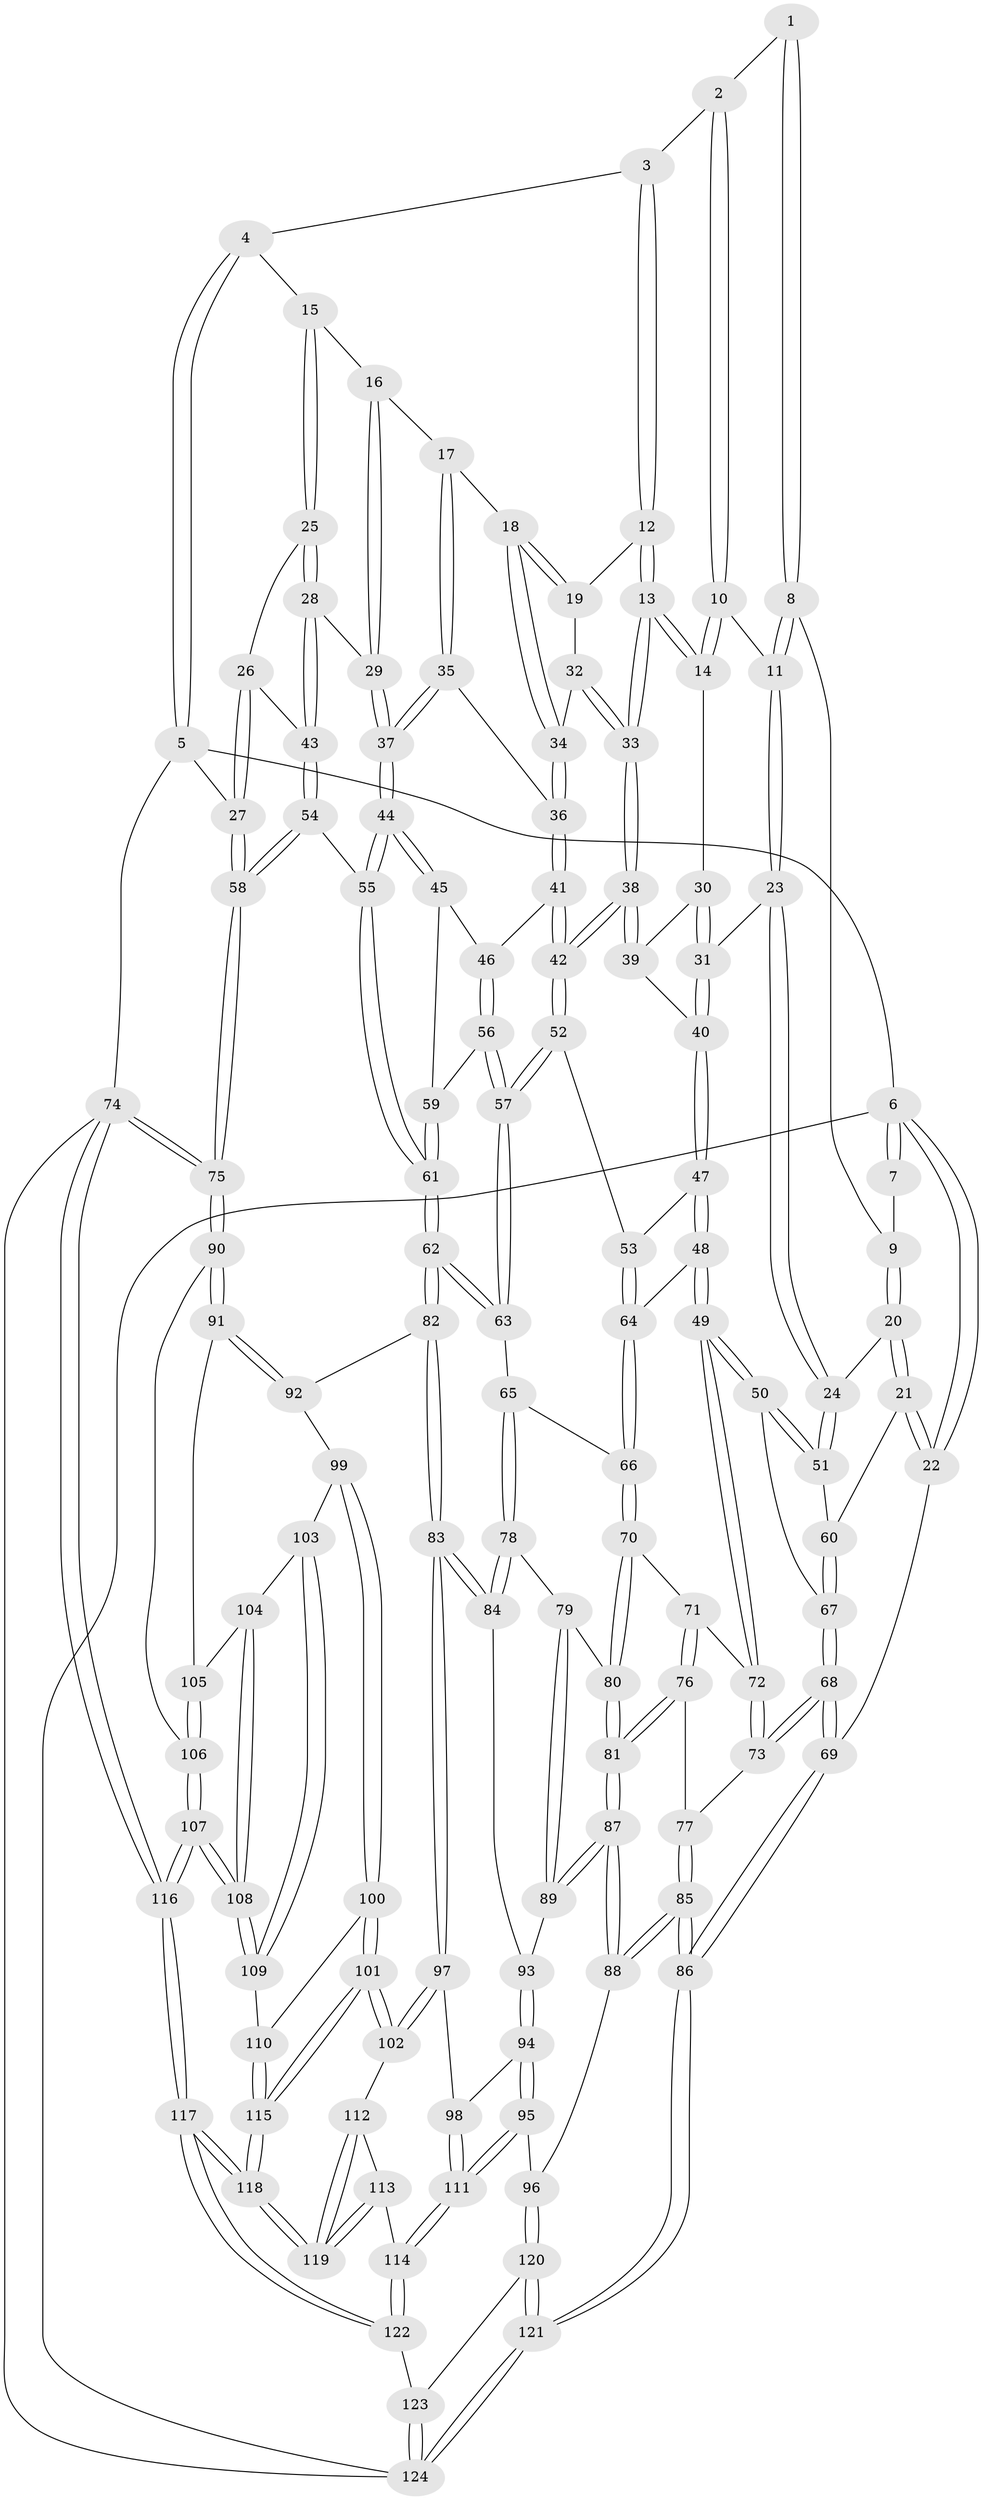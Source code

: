 // coarse degree distribution, {3: 0.7816091954022989, 4: 0.20689655172413793, 2: 0.011494252873563218}
// Generated by graph-tools (version 1.1) at 2025/38/03/04/25 23:38:36]
// undirected, 124 vertices, 307 edges
graph export_dot {
  node [color=gray90,style=filled];
  1 [pos="+0.03291350490308545+0"];
  2 [pos="+0.3137484297802031+0"];
  3 [pos="+0.5858957024016221+0"];
  4 [pos="+0.7047336871406061+0"];
  5 [pos="+1+0"];
  6 [pos="+0+0"];
  7 [pos="+0+0"];
  8 [pos="+0.08850278885148015+0.06536073880575576"];
  9 [pos="+0.06151929719087604+0.07658791145602341"];
  10 [pos="+0.30801966366824196+0"];
  11 [pos="+0.1949910529317663+0.051536201685280336"];
  12 [pos="+0.5690125398954415+0"];
  13 [pos="+0.4777695214978605+0.14419246257109317"];
  14 [pos="+0.3730743310604011+0.09978716898834529"];
  15 [pos="+0.7452989900936482+0.0439844494385044"];
  16 [pos="+0.7397486933692606+0.05835698450682043"];
  17 [pos="+0.6723183623186222+0.1502159023632263"];
  18 [pos="+0.6693569424310601+0.14921241233360086"];
  19 [pos="+0.6105772632200323+0.12383576279440138"];
  20 [pos="+0+0.19699277172819027"];
  21 [pos="+0+0.22570637347359004"];
  22 [pos="+0+0.2232549256099335"];
  23 [pos="+0.21246607336458184+0.20334462949957746"];
  24 [pos="+0.19394801922887725+0.218855728226563"];
  25 [pos="+0.8401025905064201+0.12087098594345914"];
  26 [pos="+1+0"];
  27 [pos="+1+0"];
  28 [pos="+0.8327861110213184+0.24182642071614988"];
  29 [pos="+0.7834573976401731+0.24430229638257767"];
  30 [pos="+0.3333028211324083+0.1513601610647183"];
  31 [pos="+0.24018539149351964+0.20478434923038855"];
  32 [pos="+0.5745642234354157+0.15288876449309496"];
  33 [pos="+0.48380292506787026+0.15809039167809588"];
  34 [pos="+0.5924756192089373+0.19931625256067254"];
  35 [pos="+0.6890550158106679+0.20221612782599263"];
  36 [pos="+0.6005454265650159+0.23950727178976303"];
  37 [pos="+0.7550345618309637+0.25246257377538034"];
  38 [pos="+0.47093635655704313+0.2594916246169794"];
  39 [pos="+0.3734922172370169+0.1917302045905384"];
  40 [pos="+0.34040733293272996+0.28284354254727456"];
  41 [pos="+0.5673682234480157+0.2861725684135551"];
  42 [pos="+0.47335940116831365+0.283184723714139"];
  43 [pos="+0.8699062145654245+0.26014901006531127"];
  44 [pos="+0.713058289503528+0.321138996977455"];
  45 [pos="+0.6334747793095805+0.3210603693308788"];
  46 [pos="+0.5679924376875124+0.28670275255950234"];
  47 [pos="+0.3545058107477447+0.29550869539185265"];
  48 [pos="+0.2646068731049779+0.39470642362318586"];
  49 [pos="+0.2127068705762083+0.41779512452016"];
  50 [pos="+0.20382299464815135+0.4103717072667738"];
  51 [pos="+0.1842545326574931+0.3605305604689006"];
  52 [pos="+0.45069182424039467+0.3108706720552188"];
  53 [pos="+0.44800445322955357+0.3134679652560788"];
  54 [pos="+0.9954626836127275+0.419536332079984"];
  55 [pos="+0.7558075597032962+0.5179591262254319"];
  56 [pos="+0.5781970833836695+0.3935490705087661"];
  57 [pos="+0.5735782701667709+0.40314288211142046"];
  58 [pos="+1+0.4503399571788078"];
  59 [pos="+0.6233536097538177+0.37329959699195664"];
  60 [pos="+0.002493452023383555+0.3398946611847623"];
  61 [pos="+0.7022833061763012+0.5759304250508672"];
  62 [pos="+0.6901212413430673+0.5926283825089954"];
  63 [pos="+0.5709368111832439+0.5311763492873443"];
  64 [pos="+0.4359245491890833+0.4158060642932322"];
  65 [pos="+0.5174331749626709+0.5186311532698904"];
  66 [pos="+0.4514976028560856+0.4988515180956992"];
  67 [pos="+0.07351426229770495+0.4603439123862632"];
  68 [pos="+0.01939648679626136+0.5606533753343"];
  69 [pos="+0+0.7096988234019497"];
  70 [pos="+0.38970555875899+0.5413908111163345"];
  71 [pos="+0.2541876663605268+0.5021058961920121"];
  72 [pos="+0.22075642671163243+0.4425651014738363"];
  73 [pos="+0.09559382669555867+0.5605722753256258"];
  74 [pos="+1+1"];
  75 [pos="+1+0.6424133172490704"];
  76 [pos="+0.2046578563756659+0.5960025839453699"];
  77 [pos="+0.19882658943696346+0.5962325841873668"];
  78 [pos="+0.4650549210142403+0.6663770071329211"];
  79 [pos="+0.38637753700879157+0.5790825694210203"];
  80 [pos="+0.38711416251001096+0.55584187319264"];
  81 [pos="+0.23260725159844872+0.6512033396924235"];
  82 [pos="+0.6908729853036366+0.6041123599218667"];
  83 [pos="+0.6261685873256863+0.7013691823846369"];
  84 [pos="+0.4688421240392844+0.6733102428582074"];
  85 [pos="+0+0.7967223612373595"];
  86 [pos="+0+0.8558613067013732"];
  87 [pos="+0.2534459640419439+0.7365015518982521"];
  88 [pos="+0.251189470602692+0.743331964011289"];
  89 [pos="+0.3621415796186782+0.6623043089185332"];
  90 [pos="+1+0.6856876589003056"];
  91 [pos="+1+0.6945229879949336"];
  92 [pos="+0.7116231060897391+0.6211169581729468"];
  93 [pos="+0.4196381576581943+0.7156746234880941"];
  94 [pos="+0.42376332051190563+0.7349814991541328"];
  95 [pos="+0.38443541133026077+0.8428811696954284"];
  96 [pos="+0.3046267161061319+0.8227506990899556"];
  97 [pos="+0.6209649899063201+0.7155801163579721"];
  98 [pos="+0.5587471421951696+0.7454130865437395"];
  99 [pos="+0.7930208291140962+0.7357050071064453"];
  100 [pos="+0.7762059714930695+0.8077549417368657"];
  101 [pos="+0.7145483214744173+0.8936047843982616"];
  102 [pos="+0.6216020270691811+0.7205055193499456"];
  103 [pos="+0.8505139764873046+0.7710746419048436"];
  104 [pos="+0.9365136412057726+0.7583769922375491"];
  105 [pos="+0.9571365603806157+0.7486117823151159"];
  106 [pos="+0.9407280471806152+0.887550655970559"];
  107 [pos="+0.9168007553137141+0.9350174002731663"];
  108 [pos="+0.9003716757633785+0.8917595205552089"];
  109 [pos="+0.8530985075767555+0.8331993671362978"];
  110 [pos="+0.8129373386745796+0.8533131685326498"];
  111 [pos="+0.41967522540508717+0.8733153847704513"];
  112 [pos="+0.5883696077440052+0.8266445757800809"];
  113 [pos="+0.4675763778492087+0.9141258292113118"];
  114 [pos="+0.43792393579462335+0.912288025258788"];
  115 [pos="+0.7284080833602519+0.9820990199953963"];
  116 [pos="+0.9606669834632973+1"];
  117 [pos="+0.8012102668518566+1"];
  118 [pos="+0.7261672853289991+1"];
  119 [pos="+0.6101757980245268+0.9625562264563424"];
  120 [pos="+0.2643066635697248+0.8827359701111152"];
  121 [pos="+0+1"];
  122 [pos="+0.3365141738691978+1"];
  123 [pos="+0.3203899853149886+1"];
  124 [pos="+0+1"];
  1 -- 2;
  1 -- 8;
  1 -- 8;
  2 -- 3;
  2 -- 10;
  2 -- 10;
  3 -- 4;
  3 -- 12;
  3 -- 12;
  4 -- 5;
  4 -- 5;
  4 -- 15;
  5 -- 6;
  5 -- 27;
  5 -- 74;
  6 -- 7;
  6 -- 7;
  6 -- 22;
  6 -- 22;
  6 -- 124;
  7 -- 9;
  8 -- 9;
  8 -- 11;
  8 -- 11;
  9 -- 20;
  9 -- 20;
  10 -- 11;
  10 -- 14;
  10 -- 14;
  11 -- 23;
  11 -- 23;
  12 -- 13;
  12 -- 13;
  12 -- 19;
  13 -- 14;
  13 -- 14;
  13 -- 33;
  13 -- 33;
  14 -- 30;
  15 -- 16;
  15 -- 25;
  15 -- 25;
  16 -- 17;
  16 -- 29;
  16 -- 29;
  17 -- 18;
  17 -- 35;
  17 -- 35;
  18 -- 19;
  18 -- 19;
  18 -- 34;
  18 -- 34;
  19 -- 32;
  20 -- 21;
  20 -- 21;
  20 -- 24;
  21 -- 22;
  21 -- 22;
  21 -- 60;
  22 -- 69;
  23 -- 24;
  23 -- 24;
  23 -- 31;
  24 -- 51;
  24 -- 51;
  25 -- 26;
  25 -- 28;
  25 -- 28;
  26 -- 27;
  26 -- 27;
  26 -- 43;
  27 -- 58;
  27 -- 58;
  28 -- 29;
  28 -- 43;
  28 -- 43;
  29 -- 37;
  29 -- 37;
  30 -- 31;
  30 -- 31;
  30 -- 39;
  31 -- 40;
  31 -- 40;
  32 -- 33;
  32 -- 33;
  32 -- 34;
  33 -- 38;
  33 -- 38;
  34 -- 36;
  34 -- 36;
  35 -- 36;
  35 -- 37;
  35 -- 37;
  36 -- 41;
  36 -- 41;
  37 -- 44;
  37 -- 44;
  38 -- 39;
  38 -- 39;
  38 -- 42;
  38 -- 42;
  39 -- 40;
  40 -- 47;
  40 -- 47;
  41 -- 42;
  41 -- 42;
  41 -- 46;
  42 -- 52;
  42 -- 52;
  43 -- 54;
  43 -- 54;
  44 -- 45;
  44 -- 45;
  44 -- 55;
  44 -- 55;
  45 -- 46;
  45 -- 59;
  46 -- 56;
  46 -- 56;
  47 -- 48;
  47 -- 48;
  47 -- 53;
  48 -- 49;
  48 -- 49;
  48 -- 64;
  49 -- 50;
  49 -- 50;
  49 -- 72;
  49 -- 72;
  50 -- 51;
  50 -- 51;
  50 -- 67;
  51 -- 60;
  52 -- 53;
  52 -- 57;
  52 -- 57;
  53 -- 64;
  53 -- 64;
  54 -- 55;
  54 -- 58;
  54 -- 58;
  55 -- 61;
  55 -- 61;
  56 -- 57;
  56 -- 57;
  56 -- 59;
  57 -- 63;
  57 -- 63;
  58 -- 75;
  58 -- 75;
  59 -- 61;
  59 -- 61;
  60 -- 67;
  60 -- 67;
  61 -- 62;
  61 -- 62;
  62 -- 63;
  62 -- 63;
  62 -- 82;
  62 -- 82;
  63 -- 65;
  64 -- 66;
  64 -- 66;
  65 -- 66;
  65 -- 78;
  65 -- 78;
  66 -- 70;
  66 -- 70;
  67 -- 68;
  67 -- 68;
  68 -- 69;
  68 -- 69;
  68 -- 73;
  68 -- 73;
  69 -- 86;
  69 -- 86;
  70 -- 71;
  70 -- 80;
  70 -- 80;
  71 -- 72;
  71 -- 76;
  71 -- 76;
  72 -- 73;
  72 -- 73;
  73 -- 77;
  74 -- 75;
  74 -- 75;
  74 -- 116;
  74 -- 116;
  74 -- 124;
  75 -- 90;
  75 -- 90;
  76 -- 77;
  76 -- 81;
  76 -- 81;
  77 -- 85;
  77 -- 85;
  78 -- 79;
  78 -- 84;
  78 -- 84;
  79 -- 80;
  79 -- 89;
  79 -- 89;
  80 -- 81;
  80 -- 81;
  81 -- 87;
  81 -- 87;
  82 -- 83;
  82 -- 83;
  82 -- 92;
  83 -- 84;
  83 -- 84;
  83 -- 97;
  83 -- 97;
  84 -- 93;
  85 -- 86;
  85 -- 86;
  85 -- 88;
  85 -- 88;
  86 -- 121;
  86 -- 121;
  87 -- 88;
  87 -- 88;
  87 -- 89;
  87 -- 89;
  88 -- 96;
  89 -- 93;
  90 -- 91;
  90 -- 91;
  90 -- 106;
  91 -- 92;
  91 -- 92;
  91 -- 105;
  92 -- 99;
  93 -- 94;
  93 -- 94;
  94 -- 95;
  94 -- 95;
  94 -- 98;
  95 -- 96;
  95 -- 111;
  95 -- 111;
  96 -- 120;
  96 -- 120;
  97 -- 98;
  97 -- 102;
  97 -- 102;
  98 -- 111;
  98 -- 111;
  99 -- 100;
  99 -- 100;
  99 -- 103;
  100 -- 101;
  100 -- 101;
  100 -- 110;
  101 -- 102;
  101 -- 102;
  101 -- 115;
  101 -- 115;
  102 -- 112;
  103 -- 104;
  103 -- 109;
  103 -- 109;
  104 -- 105;
  104 -- 108;
  104 -- 108;
  105 -- 106;
  105 -- 106;
  106 -- 107;
  106 -- 107;
  107 -- 108;
  107 -- 108;
  107 -- 116;
  107 -- 116;
  108 -- 109;
  108 -- 109;
  109 -- 110;
  110 -- 115;
  110 -- 115;
  111 -- 114;
  111 -- 114;
  112 -- 113;
  112 -- 119;
  112 -- 119;
  113 -- 114;
  113 -- 119;
  113 -- 119;
  114 -- 122;
  114 -- 122;
  115 -- 118;
  115 -- 118;
  116 -- 117;
  116 -- 117;
  117 -- 118;
  117 -- 118;
  117 -- 122;
  117 -- 122;
  118 -- 119;
  118 -- 119;
  120 -- 121;
  120 -- 121;
  120 -- 123;
  121 -- 124;
  121 -- 124;
  122 -- 123;
  123 -- 124;
  123 -- 124;
}
